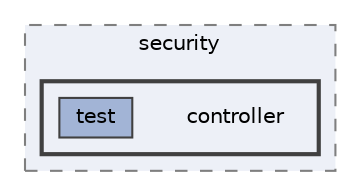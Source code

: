 digraph "repository/core/src/test/java/com/sterlite/cal/core/security/controller"
{
 // LATEX_PDF_SIZE
  bgcolor="transparent";
  edge [fontname=Helvetica,fontsize=10,labelfontname=Helvetica,labelfontsize=10];
  node [fontname=Helvetica,fontsize=10,shape=box,height=0.2,width=0.4];
  compound=true
  subgraph clusterdir_2169d386e85a75f18739ac2f5e7b211b {
    graph [ bgcolor="#edf0f7", pencolor="grey50", label="security", fontname=Helvetica,fontsize=10 style="filled,dashed", URL="dir_2169d386e85a75f18739ac2f5e7b211b.html",tooltip=""]
  subgraph clusterdir_fd8733d568178b6c504491a5a44ce539 {
    graph [ bgcolor="#edf0f7", pencolor="grey25", label="", fontname=Helvetica,fontsize=10 style="filled,bold", URL="dir_fd8733d568178b6c504491a5a44ce539.html",tooltip=""]
    dir_fd8733d568178b6c504491a5a44ce539 [shape=plaintext, label="controller"];
  dir_a7c05fd870c53f2de5b2b4914cdf356d [label="test", fillcolor="#a2b4d6", color="grey25", style="filled", URL="dir_a7c05fd870c53f2de5b2b4914cdf356d.html",tooltip=""];
  }
  }
}
